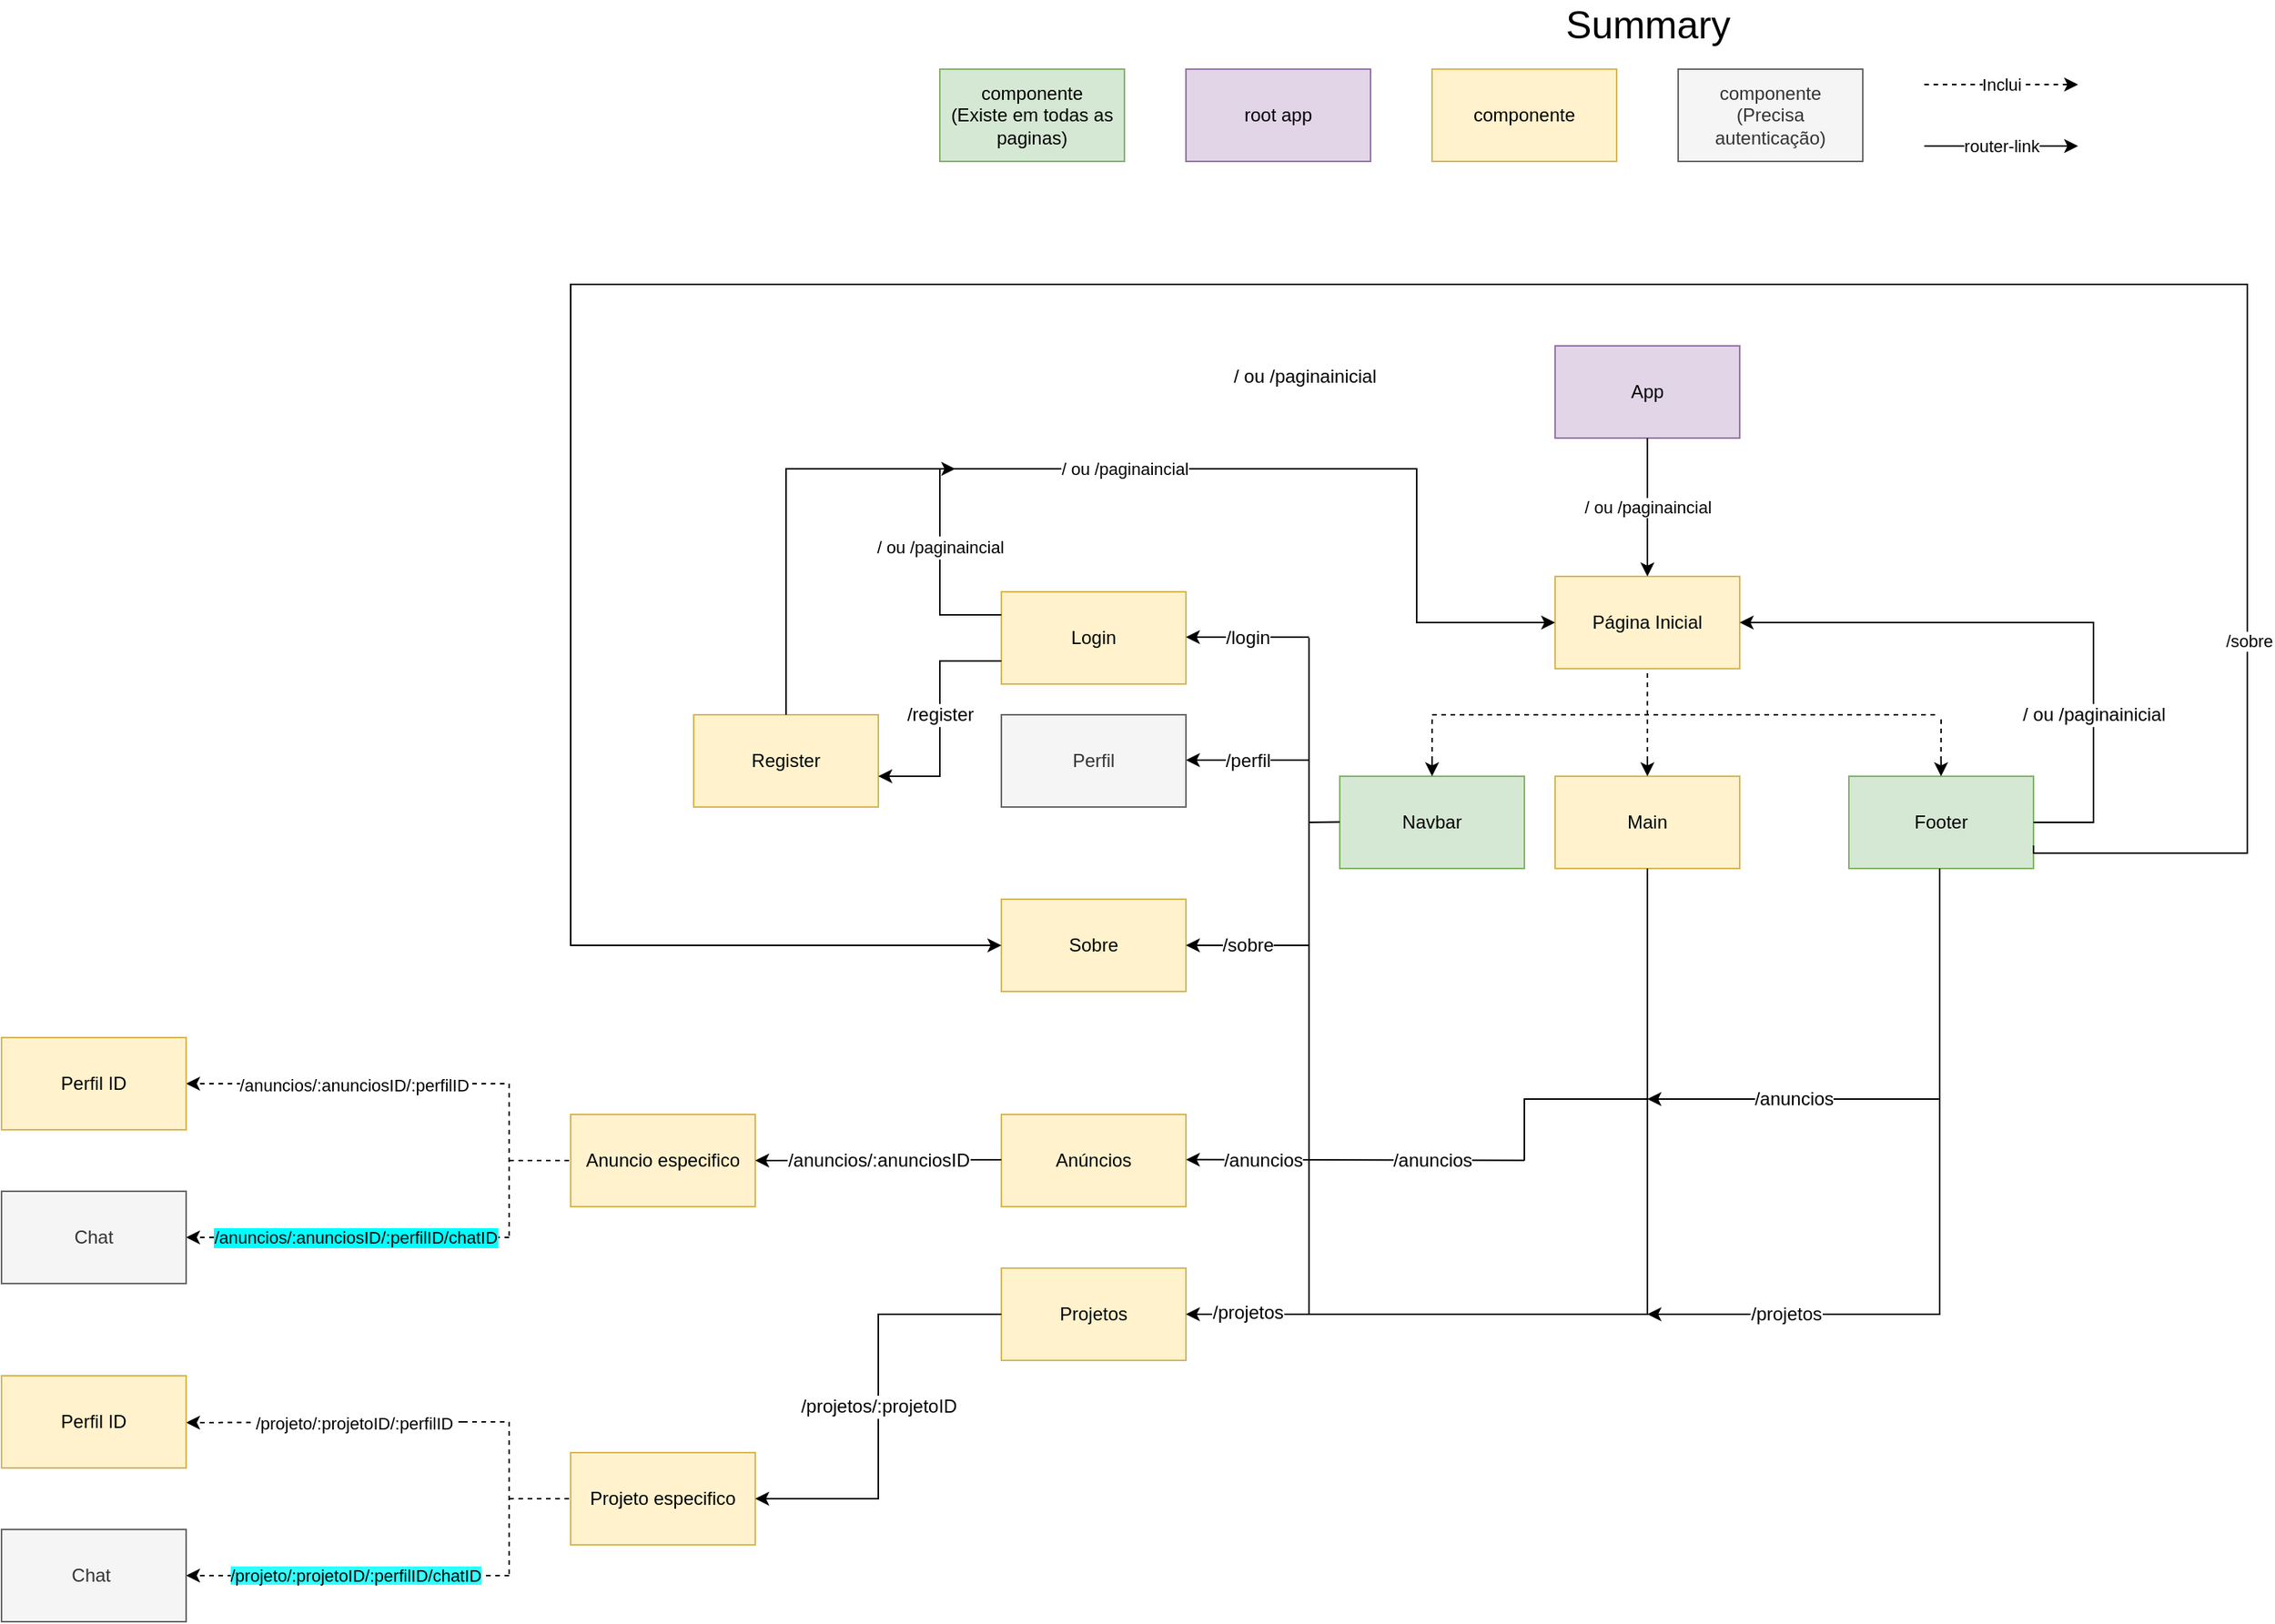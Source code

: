 <mxfile version="15.9.4" type="device"><diagram id="SMJg-A_4y_O9n5HiJAG7" name="Page-1"><mxGraphModel dx="3555" dy="594" grid="1" gridSize="10" guides="1" tooltips="1" connect="1" arrows="1" fold="1" page="1" pageScale="1" pageWidth="827" pageHeight="1169" math="0" shadow="0"><root><mxCell id="0"/><mxCell id="1" parent="0"/><mxCell id="D8qZQM6-eGPzNJEXiXUs-2" value="App" style="rounded=0;whiteSpace=wrap;html=1;fillColor=#e1d5e7;strokeColor=#9673a6;" vertex="1" parent="1"><mxGeometry x="1150" y="1508" width="120" height="60" as="geometry"/></mxCell><mxCell id="D8qZQM6-eGPzNJEXiXUs-3" value="Página Inicial" style="rounded=0;whiteSpace=wrap;html=1;fillColor=#fff2cc;strokeColor=#d6b656;" vertex="1" parent="1"><mxGeometry x="1150" y="1658" width="120" height="60" as="geometry"/></mxCell><mxCell id="D8qZQM6-eGPzNJEXiXUs-4" value="Footer" style="rounded=0;whiteSpace=wrap;html=1;fillColor=#d5e8d4;strokeColor=#82b366;" vertex="1" parent="1"><mxGeometry x="1341" y="1788" width="120" height="60" as="geometry"/></mxCell><mxCell id="D8qZQM6-eGPzNJEXiXUs-5" value="Navbar" style="rounded=0;whiteSpace=wrap;html=1;fillColor=#d5e8d4;strokeColor=#82b366;" vertex="1" parent="1"><mxGeometry x="1010" y="1788" width="120" height="60" as="geometry"/></mxCell><mxCell id="D8qZQM6-eGPzNJEXiXUs-6" value="Main" style="rounded=0;whiteSpace=wrap;html=1;fillColor=#fff2cc;strokeColor=#d6b656;" vertex="1" parent="1"><mxGeometry x="1150" y="1788" width="120" height="60" as="geometry"/></mxCell><mxCell id="D8qZQM6-eGPzNJEXiXUs-7" value="" style="endArrow=none;dashed=1;html=1;rounded=0;entryX=0.5;entryY=1;entryDx=0;entryDy=0;" edge="1" parent="1" target="D8qZQM6-eGPzNJEXiXUs-3"><mxGeometry width="50" height="50" relative="1" as="geometry"><mxPoint x="1210" y="1778" as="sourcePoint"/><mxPoint x="1200" y="1938" as="targetPoint"/></mxGeometry></mxCell><mxCell id="D8qZQM6-eGPzNJEXiXUs-8" value="" style="endArrow=none;dashed=1;html=1;rounded=0;" edge="1" parent="1"><mxGeometry width="50" height="50" relative="1" as="geometry"><mxPoint x="1070" y="1748" as="sourcePoint"/><mxPoint x="1400" y="1748" as="targetPoint"/></mxGeometry></mxCell><mxCell id="D8qZQM6-eGPzNJEXiXUs-9" value="" style="endArrow=classic;html=1;rounded=0;exitX=0.5;exitY=1;exitDx=0;exitDy=0;entryX=0.5;entryY=0;entryDx=0;entryDy=0;" edge="1" parent="1" source="D8qZQM6-eGPzNJEXiXUs-2" target="D8qZQM6-eGPzNJEXiXUs-3"><mxGeometry relative="1" as="geometry"><mxPoint x="1150" y="1618" as="sourcePoint"/><mxPoint x="1250" y="1618" as="targetPoint"/></mxGeometry></mxCell><mxCell id="D8qZQM6-eGPzNJEXiXUs-10" value="/ ou /paginaincial" style="edgeLabel;resizable=0;html=1;align=center;verticalAlign=middle;" connectable="0" vertex="1" parent="D8qZQM6-eGPzNJEXiXUs-9"><mxGeometry relative="1" as="geometry"/></mxCell><mxCell id="D8qZQM6-eGPzNJEXiXUs-11" value="" style="endArrow=classic;html=1;rounded=0;jumpStyle=none;dashed=1;" edge="1" parent="1"><mxGeometry width="50" height="50" relative="1" as="geometry"><mxPoint x="1210" y="1778" as="sourcePoint"/><mxPoint x="1210" y="1788" as="targetPoint"/></mxGeometry></mxCell><mxCell id="D8qZQM6-eGPzNJEXiXUs-12" value="" style="endArrow=none;dashed=1;html=1;rounded=0;" edge="1" parent="1"><mxGeometry width="50" height="50" relative="1" as="geometry"><mxPoint x="1070" y="1778" as="sourcePoint"/><mxPoint x="1070" y="1748" as="targetPoint"/></mxGeometry></mxCell><mxCell id="D8qZQM6-eGPzNJEXiXUs-13" value="" style="endArrow=classic;html=1;rounded=0;jumpStyle=none;dashed=1;" edge="1" parent="1"><mxGeometry width="50" height="50" relative="1" as="geometry"><mxPoint x="1070" y="1778" as="sourcePoint"/><mxPoint x="1070" y="1788" as="targetPoint"/></mxGeometry></mxCell><mxCell id="D8qZQM6-eGPzNJEXiXUs-14" value="" style="endArrow=none;dashed=1;html=1;rounded=0;" edge="1" parent="1"><mxGeometry width="50" height="50" relative="1" as="geometry"><mxPoint x="1400.84" y="1778" as="sourcePoint"/><mxPoint x="1400.94" y="1748" as="targetPoint"/></mxGeometry></mxCell><mxCell id="D8qZQM6-eGPzNJEXiXUs-15" value="" style="endArrow=classic;html=1;rounded=0;jumpStyle=none;dashed=1;" edge="1" parent="1"><mxGeometry width="50" height="50" relative="1" as="geometry"><mxPoint x="1400.9" y="1778" as="sourcePoint"/><mxPoint x="1400.9" y="1788" as="targetPoint"/></mxGeometry></mxCell><mxCell id="D8qZQM6-eGPzNJEXiXUs-16" value="root app" style="rounded=0;whiteSpace=wrap;html=1;fillColor=#e1d5e7;strokeColor=#9673a6;" vertex="1" parent="1"><mxGeometry x="910" y="1328" width="120" height="60" as="geometry"/></mxCell><mxCell id="D8qZQM6-eGPzNJEXiXUs-17" value="componente" style="rounded=0;whiteSpace=wrap;html=1;fillColor=#fff2cc;strokeColor=#d6b656;" vertex="1" parent="1"><mxGeometry x="1070" y="1328" width="120" height="60" as="geometry"/></mxCell><mxCell id="D8qZQM6-eGPzNJEXiXUs-18" value="componente&lt;br&gt;(Precisa autenticação)" style="rounded=0;whiteSpace=wrap;html=1;fillColor=#f5f5f5;strokeColor=#666666;fontColor=#333333;" vertex="1" parent="1"><mxGeometry x="1230" y="1328" width="120" height="60" as="geometry"/></mxCell><mxCell id="D8qZQM6-eGPzNJEXiXUs-19" value="" style="endArrow=classic;html=1;rounded=0;dashed=1;jumpStyle=none;" edge="1" parent="1"><mxGeometry relative="1" as="geometry"><mxPoint x="1390" y="1338" as="sourcePoint"/><mxPoint x="1490" y="1338" as="targetPoint"/><Array as="points"><mxPoint x="1450" y="1338"/></Array></mxGeometry></mxCell><mxCell id="D8qZQM6-eGPzNJEXiXUs-20" value="Inclui" style="edgeLabel;resizable=0;html=1;align=center;verticalAlign=middle;" connectable="0" vertex="1" parent="D8qZQM6-eGPzNJEXiXUs-19"><mxGeometry relative="1" as="geometry"/></mxCell><mxCell id="D8qZQM6-eGPzNJEXiXUs-21" value="" style="endArrow=classic;html=1;rounded=0;jumpStyle=none;" edge="1" parent="1"><mxGeometry relative="1" as="geometry"><mxPoint x="1390" y="1378" as="sourcePoint"/><mxPoint x="1490" y="1378" as="targetPoint"/></mxGeometry></mxCell><mxCell id="D8qZQM6-eGPzNJEXiXUs-22" value="router-link" style="edgeLabel;resizable=0;html=1;align=center;verticalAlign=middle;" connectable="0" vertex="1" parent="D8qZQM6-eGPzNJEXiXUs-21"><mxGeometry relative="1" as="geometry"/></mxCell><mxCell id="D8qZQM6-eGPzNJEXiXUs-23" value="&lt;span style=&quot;font-size: 25px&quot;&gt;Summary&lt;/span&gt;" style="text;html=1;align=center;verticalAlign=middle;resizable=0;points=[];autosize=1;strokeColor=none;fillColor=none;" vertex="1" parent="1"><mxGeometry x="1150" y="1288" width="120" height="20" as="geometry"/></mxCell><mxCell id="D8qZQM6-eGPzNJEXiXUs-24" value="Sobre" style="rounded=0;whiteSpace=wrap;html=1;fillColor=#fff2cc;strokeColor=#d6b656;" vertex="1" parent="1"><mxGeometry x="790" y="1868" width="120" height="60" as="geometry"/></mxCell><mxCell id="D8qZQM6-eGPzNJEXiXUs-25" value="Login" style="rounded=0;whiteSpace=wrap;html=1;fillColor=#fff2cc;strokeColor=#d6b656;" vertex="1" parent="1"><mxGeometry x="790" y="1668" width="120" height="60" as="geometry"/></mxCell><mxCell id="D8qZQM6-eGPzNJEXiXUs-26" value="Anúncios" style="rounded=0;whiteSpace=wrap;html=1;fillColor=#fff2cc;strokeColor=#d6b656;" vertex="1" parent="1"><mxGeometry x="790" y="2008" width="120" height="60" as="geometry"/></mxCell><mxCell id="D8qZQM6-eGPzNJEXiXUs-27" value="Projetos" style="rounded=0;whiteSpace=wrap;html=1;fillColor=#fff2cc;strokeColor=#d6b656;" vertex="1" parent="1"><mxGeometry x="790" y="2108" width="120" height="60" as="geometry"/></mxCell><mxCell id="D8qZQM6-eGPzNJEXiXUs-28" value="" style="endArrow=none;html=1;rounded=0;" edge="1" parent="1"><mxGeometry width="50" height="50" relative="1" as="geometry"><mxPoint x="990" y="1818" as="sourcePoint"/><mxPoint x="1010" y="1817.81" as="targetPoint"/></mxGeometry></mxCell><mxCell id="D8qZQM6-eGPzNJEXiXUs-29" value="" style="endArrow=none;html=1;rounded=0;" edge="1" parent="1"><mxGeometry width="50" height="50" relative="1" as="geometry"><mxPoint x="990" y="1698" as="sourcePoint"/><mxPoint x="990" y="1958" as="targetPoint"/><Array as="points"><mxPoint x="990" y="1908"/></Array></mxGeometry></mxCell><mxCell id="D8qZQM6-eGPzNJEXiXUs-30" value="Register" style="rounded=0;whiteSpace=wrap;html=1;fontSize=12;fillColor=#fff2cc;strokeColor=#d6b656;" vertex="1" parent="1"><mxGeometry x="590" y="1748" width="120" height="60" as="geometry"/></mxCell><mxCell id="D8qZQM6-eGPzNJEXiXUs-31" value="" style="endArrow=classic;html=1;rounded=0;fontSize=12;jumpStyle=none;entryX=1;entryY=0.5;entryDx=0;entryDy=0;edgeStyle=orthogonalEdgeStyle;" edge="1" parent="1" target="D8qZQM6-eGPzNJEXiXUs-27"><mxGeometry relative="1" as="geometry"><mxPoint x="990" y="1958" as="sourcePoint"/><mxPoint x="1040" y="1798" as="targetPoint"/><Array as="points"><mxPoint x="990" y="2138"/></Array></mxGeometry></mxCell><mxCell id="D8qZQM6-eGPzNJEXiXUs-32" value="/projetos" style="edgeLabel;resizable=0;html=1;align=center;verticalAlign=middle;fontSize=12;" connectable="0" vertex="1" parent="D8qZQM6-eGPzNJEXiXUs-31"><mxGeometry relative="1" as="geometry"><mxPoint x="-40" y="49" as="offset"/></mxGeometry></mxCell><mxCell id="D8qZQM6-eGPzNJEXiXUs-33" value="" style="endArrow=classic;html=1;rounded=0;fontSize=12;jumpStyle=none;entryX=1;entryY=0.5;entryDx=0;entryDy=0;" edge="1" parent="1"><mxGeometry relative="1" as="geometry"><mxPoint x="1130" y="2037.91" as="sourcePoint"/><mxPoint x="910" y="2037.41" as="targetPoint"/></mxGeometry></mxCell><mxCell id="D8qZQM6-eGPzNJEXiXUs-34" value="/anuncios" style="edgeLabel;resizable=0;html=1;align=center;verticalAlign=middle;fontSize=12;" connectable="0" vertex="1" parent="D8qZQM6-eGPzNJEXiXUs-33"><mxGeometry relative="1" as="geometry"><mxPoint x="-60" as="offset"/></mxGeometry></mxCell><mxCell id="D8qZQM6-eGPzNJEXiXUs-35" value="" style="endArrow=classic;html=1;rounded=0;fontSize=12;jumpStyle=none;entryX=1;entryY=0.5;entryDx=0;entryDy=0;" edge="1" parent="1"><mxGeometry relative="1" as="geometry"><mxPoint x="990" y="1697.5" as="sourcePoint"/><mxPoint x="910" y="1697.5" as="targetPoint"/></mxGeometry></mxCell><mxCell id="D8qZQM6-eGPzNJEXiXUs-36" value="/login" style="edgeLabel;resizable=0;html=1;align=center;verticalAlign=middle;fontSize=12;" connectable="0" vertex="1" parent="D8qZQM6-eGPzNJEXiXUs-35"><mxGeometry relative="1" as="geometry"/></mxCell><mxCell id="D8qZQM6-eGPzNJEXiXUs-37" value="" style="endArrow=classic;html=1;rounded=0;fontSize=12;jumpStyle=none;entryX=1;entryY=0.5;entryDx=0;entryDy=0;" edge="1" parent="1"><mxGeometry relative="1" as="geometry"><mxPoint x="990" y="1777.5" as="sourcePoint"/><mxPoint x="910" y="1777.5" as="targetPoint"/></mxGeometry></mxCell><mxCell id="D8qZQM6-eGPzNJEXiXUs-38" value="/perfil" style="edgeLabel;resizable=0;html=1;align=center;verticalAlign=middle;fontSize=12;" connectable="0" vertex="1" parent="D8qZQM6-eGPzNJEXiXUs-37"><mxGeometry relative="1" as="geometry"/></mxCell><mxCell id="D8qZQM6-eGPzNJEXiXUs-39" value="" style="endArrow=classic;html=1;rounded=0;fontSize=12;jumpStyle=none;entryX=1;entryY=0.5;entryDx=0;entryDy=0;exitX=0;exitY=0.75;exitDx=0;exitDy=0;edgeStyle=orthogonalEdgeStyle;" edge="1" parent="1" source="D8qZQM6-eGPzNJEXiXUs-25"><mxGeometry relative="1" as="geometry"><mxPoint x="790" y="1788.0" as="sourcePoint"/><mxPoint x="710" y="1788.0" as="targetPoint"/><Array as="points"><mxPoint x="750" y="1713"/><mxPoint x="750" y="1788"/></Array></mxGeometry></mxCell><mxCell id="D8qZQM6-eGPzNJEXiXUs-40" value="/register" style="edgeLabel;resizable=0;html=1;align=center;verticalAlign=middle;fontSize=12;" connectable="0" vertex="1" parent="D8qZQM6-eGPzNJEXiXUs-39"><mxGeometry relative="1" as="geometry"><mxPoint y="-3" as="offset"/></mxGeometry></mxCell><mxCell id="D8qZQM6-eGPzNJEXiXUs-41" value="" style="endArrow=classic;html=1;rounded=0;fontSize=12;jumpStyle=none;entryX=0;entryY=0.5;entryDx=0;entryDy=0;exitX=0.5;exitY=0;exitDx=0;exitDy=0;edgeStyle=orthogonalEdgeStyle;" edge="1" parent="1" source="D8qZQM6-eGPzNJEXiXUs-30" target="D8qZQM6-eGPzNJEXiXUs-3"><mxGeometry relative="1" as="geometry"><mxPoint x="800" y="1787.67" as="sourcePoint"/><mxPoint x="720" y="1787.67" as="targetPoint"/><Array as="points"><mxPoint x="650" y="1588"/><mxPoint x="1060" y="1588"/><mxPoint x="1060" y="1688"/></Array></mxGeometry></mxCell><mxCell id="D8qZQM6-eGPzNJEXiXUs-42" value="&lt;span style=&quot;font-size: 11px&quot;&gt;/ ou /paginaincial&lt;/span&gt;" style="edgeLabel;resizable=0;html=1;align=center;verticalAlign=middle;fontSize=12;" connectable="0" vertex="1" parent="D8qZQM6-eGPzNJEXiXUs-41"><mxGeometry relative="1" as="geometry"/></mxCell><mxCell id="D8qZQM6-eGPzNJEXiXUs-43" value="" style="endArrow=classic;html=1;rounded=0;fontSize=12;jumpStyle=none;edgeStyle=orthogonalEdgeStyle;endFill=1;exitX=0;exitY=0.25;exitDx=0;exitDy=0;" edge="1" parent="1" source="D8qZQM6-eGPzNJEXiXUs-25"><mxGeometry relative="1" as="geometry"><mxPoint x="790" y="1768.0" as="sourcePoint"/><mxPoint x="760" y="1588" as="targetPoint"/><Array as="points"><mxPoint x="750" y="1683"/><mxPoint x="750" y="1588"/></Array></mxGeometry></mxCell><mxCell id="D8qZQM6-eGPzNJEXiXUs-44" value="&lt;span style=&quot;font-size: 11px&quot;&gt;/ ou /paginaincial&lt;/span&gt;" style="edgeLabel;resizable=0;html=1;align=center;verticalAlign=middle;fontSize=12;" connectable="0" vertex="1" parent="D8qZQM6-eGPzNJEXiXUs-43"><mxGeometry relative="1" as="geometry"><mxPoint y="-12" as="offset"/></mxGeometry></mxCell><mxCell id="D8qZQM6-eGPzNJEXiXUs-45" value="Anuncio especifico" style="rounded=0;whiteSpace=wrap;html=1;fillColor=#fff2cc;strokeColor=#d6b656;" vertex="1" parent="1"><mxGeometry x="510" y="2008" width="120" height="60" as="geometry"/></mxCell><mxCell id="D8qZQM6-eGPzNJEXiXUs-46" value="" style="endArrow=classic;html=1;rounded=0;fontSize=12;jumpStyle=none;entryX=1;entryY=0.5;entryDx=0;entryDy=0;" edge="1" parent="1" target="D8qZQM6-eGPzNJEXiXUs-45"><mxGeometry relative="1" as="geometry"><mxPoint x="790" y="2037.5" as="sourcePoint"/><mxPoint x="710" y="2037.5" as="targetPoint"/></mxGeometry></mxCell><mxCell id="D8qZQM6-eGPzNJEXiXUs-47" value="/anuncios/:anunciosID" style="edgeLabel;resizable=0;html=1;align=center;verticalAlign=middle;fontSize=12;" connectable="0" vertex="1" parent="D8qZQM6-eGPzNJEXiXUs-46"><mxGeometry relative="1" as="geometry"/></mxCell><mxCell id="D8qZQM6-eGPzNJEXiXUs-48" value="" style="endArrow=none;dashed=1;html=1;rounded=0;entryX=0;entryY=0.5;entryDx=0;entryDy=0;" edge="1" parent="1" target="D8qZQM6-eGPzNJEXiXUs-45"><mxGeometry width="50" height="50" relative="1" as="geometry"><mxPoint x="470" y="2038" as="sourcePoint"/><mxPoint x="340" y="1938" as="targetPoint"/></mxGeometry></mxCell><mxCell id="D8qZQM6-eGPzNJEXiXUs-49" value="" style="endArrow=classic;html=1;rounded=0;jumpStyle=none;dashed=1;entryX=1;entryY=0.5;entryDx=0;entryDy=0;" edge="1" parent="1" target="D8qZQM6-eGPzNJEXiXUs-57"><mxGeometry width="50" height="50" relative="1" as="geometry"><mxPoint x="470" y="2088" as="sourcePoint"/><mxPoint x="430" y="2088" as="targetPoint"/></mxGeometry></mxCell><mxCell id="D8qZQM6-eGPzNJEXiXUs-50" value="/anuncios/:anunciosID/:perfilID/chatID" style="edgeLabel;html=1;align=center;verticalAlign=middle;resizable=0;points=[];labelBackgroundColor=#00FFFF;" vertex="1" connectable="0" parent="D8qZQM6-eGPzNJEXiXUs-49"><mxGeometry x="0.135" y="-1" relative="1" as="geometry"><mxPoint x="19" y="1" as="offset"/></mxGeometry></mxCell><mxCell id="D8qZQM6-eGPzNJEXiXUs-51" value="componente&lt;br&gt;(Existe em todas as paginas)" style="rounded=0;whiteSpace=wrap;html=1;fillColor=#d5e8d4;strokeColor=#82b366;" vertex="1" parent="1"><mxGeometry x="750" y="1328" width="120" height="60" as="geometry"/></mxCell><mxCell id="D8qZQM6-eGPzNJEXiXUs-52" value="" style="endArrow=none;dashed=1;html=1;rounded=0;" edge="1" parent="1"><mxGeometry width="50" height="50" relative="1" as="geometry"><mxPoint x="470" y="1988" as="sourcePoint"/><mxPoint x="470" y="2088" as="targetPoint"/></mxGeometry></mxCell><mxCell id="D8qZQM6-eGPzNJEXiXUs-53" value="" style="endArrow=none;dashed=1;html=1;rounded=0;" edge="1" parent="1"><mxGeometry width="50" height="50" relative="1" as="geometry"><mxPoint x="440" y="1988" as="sourcePoint"/><mxPoint x="470" y="1988" as="targetPoint"/></mxGeometry></mxCell><mxCell id="D8qZQM6-eGPzNJEXiXUs-54" value="" style="endArrow=classic;html=1;rounded=0;jumpStyle=none;dashed=1;entryX=1;entryY=0.488;entryDx=0;entryDy=0;entryPerimeter=0;" edge="1" parent="1"><mxGeometry width="50" height="50" relative="1" as="geometry"><mxPoint x="440" y="1988.22" as="sourcePoint"/><mxPoint x="260" y="1988.0" as="targetPoint"/></mxGeometry></mxCell><mxCell id="D8qZQM6-eGPzNJEXiXUs-55" value="/anuncios/:anunciosID/:perfilID" style="edgeLabel;html=1;align=center;verticalAlign=middle;resizable=0;points=[];" vertex="1" connectable="0" parent="D8qZQM6-eGPzNJEXiXUs-54"><mxGeometry x="-0.44" y="1" relative="1" as="geometry"><mxPoint x="-21" as="offset"/></mxGeometry></mxCell><mxCell id="D8qZQM6-eGPzNJEXiXUs-56" value="Perfil ID" style="rounded=0;whiteSpace=wrap;html=1;fontSize=12;fillColor=#fff2cc;strokeColor=#d6b656;" vertex="1" parent="1"><mxGeometry x="140" y="1958" width="120" height="60" as="geometry"/></mxCell><mxCell id="D8qZQM6-eGPzNJEXiXUs-57" value="Chat" style="rounded=0;whiteSpace=wrap;html=1;fontSize=12;fillColor=#f5f5f5;strokeColor=#666666;fontColor=#333333;" vertex="1" parent="1"><mxGeometry x="140" y="2058" width="120" height="60" as="geometry"/></mxCell><mxCell id="D8qZQM6-eGPzNJEXiXUs-58" value="Projeto especifico" style="rounded=0;whiteSpace=wrap;html=1;fillColor=#fff2cc;strokeColor=#d6b656;" vertex="1" parent="1"><mxGeometry x="510" y="2228" width="120" height="60" as="geometry"/></mxCell><mxCell id="D8qZQM6-eGPzNJEXiXUs-59" value="" style="endArrow=classic;html=1;rounded=0;fontSize=12;jumpStyle=none;entryX=1;entryY=0.5;entryDx=0;entryDy=0;edgeStyle=orthogonalEdgeStyle;exitX=0;exitY=0.5;exitDx=0;exitDy=0;" edge="1" parent="1" source="D8qZQM6-eGPzNJEXiXUs-27" target="D8qZQM6-eGPzNJEXiXUs-58"><mxGeometry relative="1" as="geometry"><mxPoint x="790" y="2122.5" as="sourcePoint"/><mxPoint x="710" y="2122.5" as="targetPoint"/><Array as="points"><mxPoint x="710" y="2138"/><mxPoint x="710" y="2258"/></Array></mxGeometry></mxCell><mxCell id="D8qZQM6-eGPzNJEXiXUs-60" value="/projetos/:projetoID" style="edgeLabel;resizable=0;html=1;align=center;verticalAlign=middle;fontSize=12;" connectable="0" vertex="1" parent="D8qZQM6-eGPzNJEXiXUs-59"><mxGeometry relative="1" as="geometry"/></mxCell><mxCell id="D8qZQM6-eGPzNJEXiXUs-61" value="" style="endArrow=none;dashed=1;html=1;rounded=0;entryX=0;entryY=0.5;entryDx=0;entryDy=0;" edge="1" parent="1"><mxGeometry width="50" height="50" relative="1" as="geometry"><mxPoint x="470" y="2258" as="sourcePoint"/><mxPoint x="510" y="2258" as="targetPoint"/></mxGeometry></mxCell><mxCell id="D8qZQM6-eGPzNJEXiXUs-62" value="" style="endArrow=classic;html=1;rounded=0;jumpStyle=none;dashed=1;entryX=1;entryY=0.5;entryDx=0;entryDy=0;" edge="1" parent="1"><mxGeometry width="50" height="50" relative="1" as="geometry"><mxPoint x="470" y="2308" as="sourcePoint"/><mxPoint x="260" y="2308.0" as="targetPoint"/></mxGeometry></mxCell><mxCell id="D8qZQM6-eGPzNJEXiXUs-63" value="&lt;span style=&quot;background-color: rgb(51 , 255 , 255)&quot;&gt;/projeto/:projetoID/:perfilID/chatID&lt;/span&gt;" style="edgeLabel;html=1;align=center;verticalAlign=middle;resizable=0;points=[];" vertex="1" connectable="0" parent="D8qZQM6-eGPzNJEXiXUs-62"><mxGeometry x="0.135" y="-1" relative="1" as="geometry"><mxPoint x="19" y="1" as="offset"/></mxGeometry></mxCell><mxCell id="D8qZQM6-eGPzNJEXiXUs-64" value="" style="endArrow=none;dashed=1;html=1;rounded=0;" edge="1" parent="1"><mxGeometry width="50" height="50" relative="1" as="geometry"><mxPoint x="470" y="2208" as="sourcePoint"/><mxPoint x="470" y="2308" as="targetPoint"/></mxGeometry></mxCell><mxCell id="D8qZQM6-eGPzNJEXiXUs-65" value="" style="endArrow=none;dashed=1;html=1;rounded=0;" edge="1" parent="1"><mxGeometry width="50" height="50" relative="1" as="geometry"><mxPoint x="440" y="2208" as="sourcePoint"/><mxPoint x="470" y="2208" as="targetPoint"/></mxGeometry></mxCell><mxCell id="D8qZQM6-eGPzNJEXiXUs-66" value="" style="endArrow=classic;html=1;rounded=0;jumpStyle=none;dashed=1;entryX=1;entryY=0.5;entryDx=0;entryDy=0;" edge="1" parent="1"><mxGeometry width="50" height="50" relative="1" as="geometry"><mxPoint x="440" y="2208" as="sourcePoint"/><mxPoint x="260" y="2208.5" as="targetPoint"/></mxGeometry></mxCell><mxCell id="D8qZQM6-eGPzNJEXiXUs-67" value="/projeto/:projetoID/:perfilID" style="edgeLabel;html=1;align=center;verticalAlign=middle;resizable=0;points=[];" vertex="1" connectable="0" parent="D8qZQM6-eGPzNJEXiXUs-66"><mxGeometry x="-0.44" y="1" relative="1" as="geometry"><mxPoint x="-21" as="offset"/></mxGeometry></mxCell><mxCell id="D8qZQM6-eGPzNJEXiXUs-68" value="Perfil ID" style="rounded=0;whiteSpace=wrap;html=1;fontSize=12;fillColor=#fff2cc;strokeColor=#d6b656;" vertex="1" parent="1"><mxGeometry x="140" y="2178" width="120" height="60" as="geometry"/></mxCell><mxCell id="D8qZQM6-eGPzNJEXiXUs-69" value="Chat&amp;nbsp;" style="rounded=0;whiteSpace=wrap;html=1;fontSize=12;fillColor=#f5f5f5;strokeColor=#666666;fontColor=#333333;" vertex="1" parent="1"><mxGeometry x="140" y="2278" width="120" height="60" as="geometry"/></mxCell><mxCell id="D8qZQM6-eGPzNJEXiXUs-70" value="Perfil" style="rounded=0;whiteSpace=wrap;html=1;fillColor=#f5f5f5;strokeColor=#666666;fontColor=#333333;" vertex="1" parent="1"><mxGeometry x="790" y="1748" width="120" height="60" as="geometry"/></mxCell><mxCell id="D8qZQM6-eGPzNJEXiXUs-71" value="" style="endArrow=classic;html=1;rounded=0;fontSize=12;jumpStyle=none;entryX=1;entryY=0.5;entryDx=0;entryDy=0;" edge="1" parent="1"><mxGeometry relative="1" as="geometry"><mxPoint x="990" y="1898" as="sourcePoint"/><mxPoint x="910" y="1898" as="targetPoint"/></mxGeometry></mxCell><mxCell id="D8qZQM6-eGPzNJEXiXUs-72" value="/sobre" style="edgeLabel;resizable=0;html=1;align=center;verticalAlign=middle;fontSize=12;" connectable="0" vertex="1" parent="D8qZQM6-eGPzNJEXiXUs-71"><mxGeometry relative="1" as="geometry"/></mxCell><mxCell id="D8qZQM6-eGPzNJEXiXUs-73" value="" style="endArrow=none;html=1;rounded=0;fontColor=#000000;exitX=0.5;exitY=1;exitDx=0;exitDy=0;endFill=0;" edge="1" parent="1" source="D8qZQM6-eGPzNJEXiXUs-6"><mxGeometry width="50" height="50" relative="1" as="geometry"><mxPoint x="1260" y="1888" as="sourcePoint"/><mxPoint x="1210" y="1918" as="targetPoint"/></mxGeometry></mxCell><mxCell id="D8qZQM6-eGPzNJEXiXUs-74" value="" style="endArrow=none;html=1;rounded=0;fontColor=#000000;endFill=0;" edge="1" parent="1"><mxGeometry width="50" height="50" relative="1" as="geometry"><mxPoint x="1210" y="1998" as="sourcePoint"/><mxPoint x="1130" y="2038" as="targetPoint"/><Array as="points"><mxPoint x="1130" y="1998"/><mxPoint x="1130" y="2038"/></Array></mxGeometry></mxCell><mxCell id="D8qZQM6-eGPzNJEXiXUs-75" value="" style="endArrow=none;html=1;rounded=0;fontColor=#000000;endFill=0;" edge="1" parent="1"><mxGeometry width="50" height="50" relative="1" as="geometry"><mxPoint x="1210" y="1918" as="sourcePoint"/><mxPoint x="990" y="2138" as="targetPoint"/><Array as="points"><mxPoint x="1210" y="2108"/><mxPoint x="1210" y="2138"/></Array></mxGeometry></mxCell><mxCell id="D8qZQM6-eGPzNJEXiXUs-77" value="/anuncios" style="edgeLabel;resizable=0;html=1;align=center;verticalAlign=middle;fontSize=12;" connectable="0" vertex="1" parent="1"><mxGeometry x="1070.0" y="2038.0" as="geometry"/></mxCell><mxCell id="D8qZQM6-eGPzNJEXiXUs-78" value="" style="endArrow=classic;html=1;rounded=0;fontColor=#000000;endFill=1;" edge="1" parent="1"><mxGeometry width="50" height="50" relative="1" as="geometry"><mxPoint x="1400" y="1848" as="sourcePoint"/><mxPoint x="1210" y="2138" as="targetPoint"/><Array as="points"><mxPoint x="1400" y="2038"/><mxPoint x="1400" y="2138"/><mxPoint x="1260" y="2138"/><mxPoint x="1210" y="2138"/></Array></mxGeometry></mxCell><mxCell id="D8qZQM6-eGPzNJEXiXUs-79" value="/projetos" style="edgeLabel;html=1;align=center;verticalAlign=middle;resizable=0;points=[];fontColor=#000000;fontSize=12;" vertex="1" connectable="0" parent="D8qZQM6-eGPzNJEXiXUs-78"><mxGeometry x="0.565" y="2" relative="1" as="geometry"><mxPoint x="-15" y="-2" as="offset"/></mxGeometry></mxCell><mxCell id="D8qZQM6-eGPzNJEXiXUs-82" value="" style="endArrow=classic;html=1;rounded=0;fontSize=12;jumpStyle=none;endFill=1;" edge="1" parent="1"><mxGeometry relative="1" as="geometry"><mxPoint x="1400" y="1998" as="sourcePoint"/><mxPoint x="1210" y="1998" as="targetPoint"/></mxGeometry></mxCell><mxCell id="D8qZQM6-eGPzNJEXiXUs-83" value="/anuncios" style="edgeLabel;resizable=0;html=1;align=center;verticalAlign=middle;fontSize=12;" connectable="0" vertex="1" parent="D8qZQM6-eGPzNJEXiXUs-82"><mxGeometry relative="1" as="geometry"><mxPoint as="offset"/></mxGeometry></mxCell><mxCell id="D8qZQM6-eGPzNJEXiXUs-86" value="" style="endArrow=classic;html=1;rounded=0;fontSize=12;jumpStyle=none;entryX=1;entryY=0.5;entryDx=0;entryDy=0;edgeStyle=orthogonalEdgeStyle;exitX=1;exitY=0.5;exitDx=0;exitDy=0;" edge="1" parent="1" source="D8qZQM6-eGPzNJEXiXUs-4" target="D8qZQM6-eGPzNJEXiXUs-3"><mxGeometry relative="1" as="geometry"><mxPoint x="1500" y="1758" as="sourcePoint"/><mxPoint x="1420" y="1758" as="targetPoint"/><Array as="points"><mxPoint x="1500" y="1818"/><mxPoint x="1500" y="1688"/></Array></mxGeometry></mxCell><mxCell id="D8qZQM6-eGPzNJEXiXUs-87" value="/ ou /paginainicial" style="edgeLabel;resizable=0;html=1;align=center;verticalAlign=middle;fontSize=12;" connectable="0" vertex="1" parent="D8qZQM6-eGPzNJEXiXUs-86"><mxGeometry relative="1" as="geometry"><mxPoint x="30" y="60" as="offset"/></mxGeometry></mxCell><mxCell id="D8qZQM6-eGPzNJEXiXUs-88" value="" style="endArrow=classic;html=1;rounded=0;fontSize=12;jumpStyle=none;edgeStyle=orthogonalEdgeStyle;entryX=0;entryY=0.5;entryDx=0;entryDy=0;exitX=1;exitY=0.75;exitDx=0;exitDy=0;" edge="1" parent="1" source="D8qZQM6-eGPzNJEXiXUs-4" target="D8qZQM6-eGPzNJEXiXUs-24"><mxGeometry relative="1" as="geometry"><mxPoint x="1470" y="1838" as="sourcePoint"/><mxPoint x="370" y="1778" as="targetPoint"/><Array as="points"><mxPoint x="1461" y="1838"/><mxPoint x="1600" y="1838"/><mxPoint x="1600" y="1468"/><mxPoint x="510" y="1468"/><mxPoint x="510" y="1898"/></Array></mxGeometry></mxCell><mxCell id="D8qZQM6-eGPzNJEXiXUs-89" value="/ ou /paginainicial" style="edgeLabel;resizable=0;html=1;align=center;verticalAlign=middle;fontSize=12;" connectable="0" vertex="1" parent="D8qZQM6-eGPzNJEXiXUs-88"><mxGeometry relative="1" as="geometry"><mxPoint x="30" y="60" as="offset"/></mxGeometry></mxCell><mxCell id="D8qZQM6-eGPzNJEXiXUs-90" value="/sobre" style="edgeLabel;html=1;align=center;verticalAlign=middle;resizable=0;points=[];" vertex="1" connectable="0" parent="D8qZQM6-eGPzNJEXiXUs-88"><mxGeometry x="-0.756" y="-1" relative="1" as="geometry"><mxPoint as="offset"/></mxGeometry></mxCell></root></mxGraphModel></diagram></mxfile>